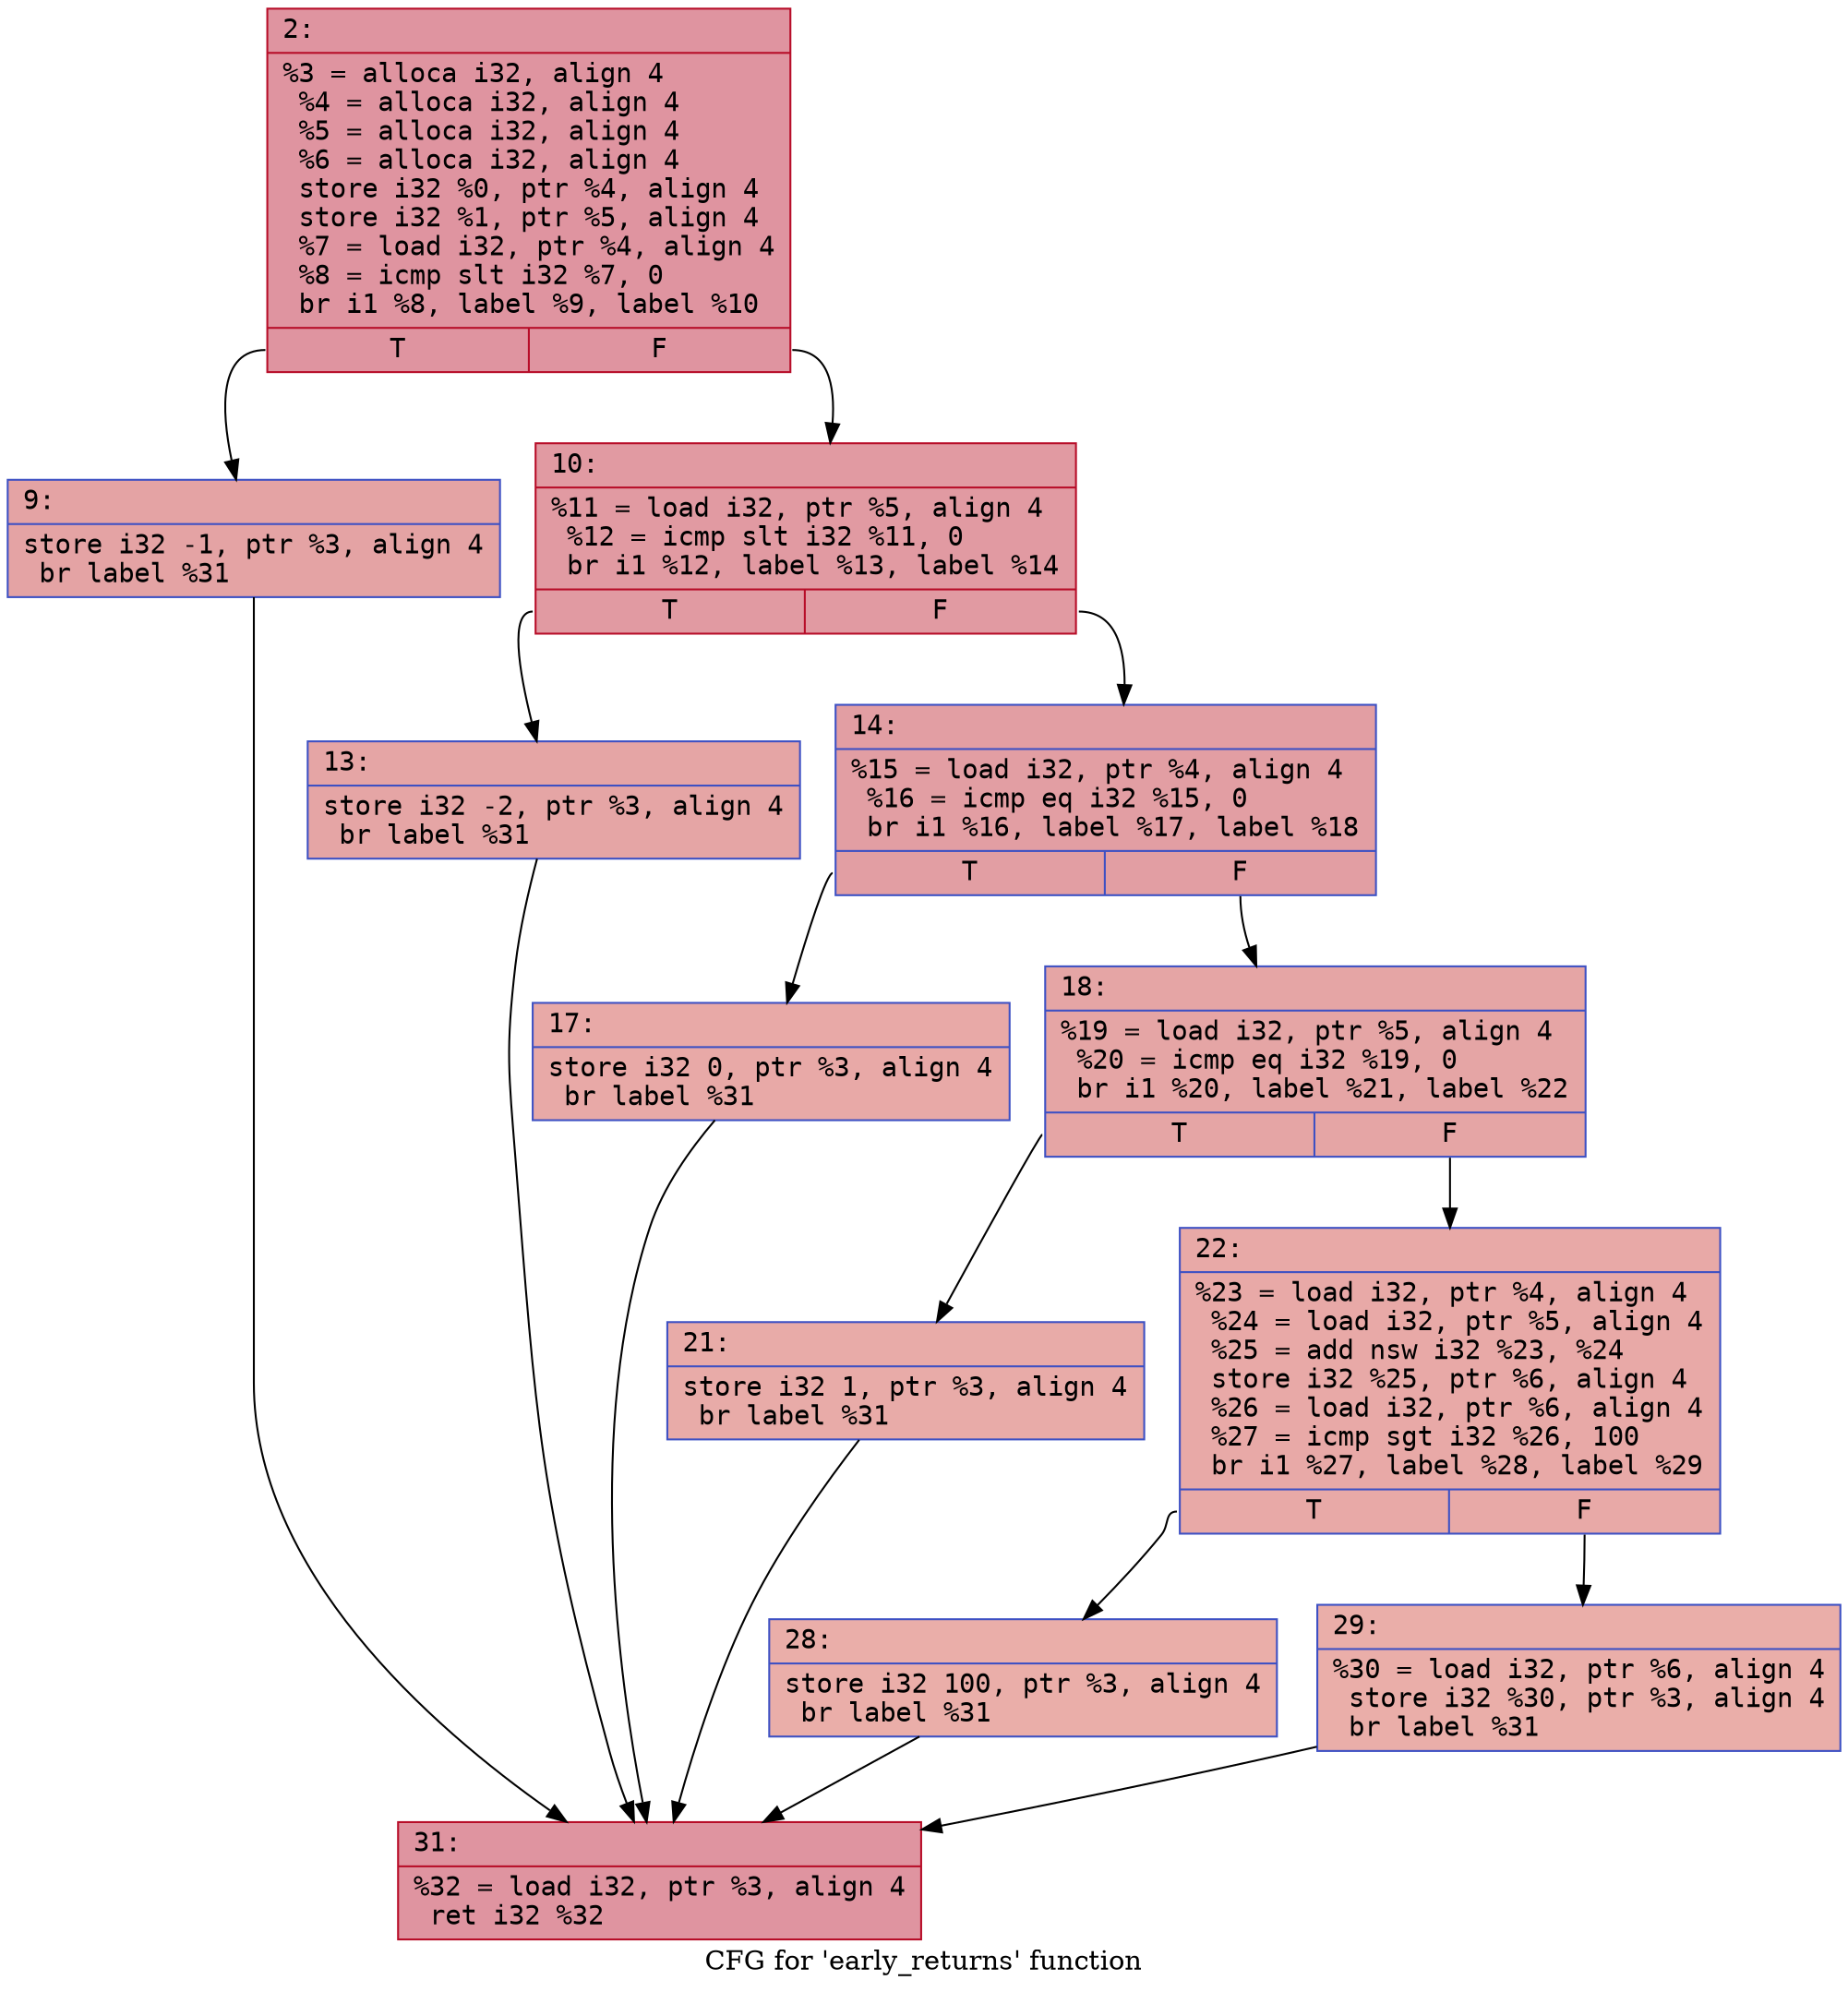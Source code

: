 digraph "CFG for 'early_returns' function" {
	label="CFG for 'early_returns' function";

	Node0x648018c073f0 [shape=record,color="#b70d28ff", style=filled, fillcolor="#b70d2870" fontname="Courier",label="{2:\l|  %3 = alloca i32, align 4\l  %4 = alloca i32, align 4\l  %5 = alloca i32, align 4\l  %6 = alloca i32, align 4\l  store i32 %0, ptr %4, align 4\l  store i32 %1, ptr %5, align 4\l  %7 = load i32, ptr %4, align 4\l  %8 = icmp slt i32 %7, 0\l  br i1 %8, label %9, label %10\l|{<s0>T|<s1>F}}"];
	Node0x648018c073f0:s0 -> Node0x648018c6cdb0;
	Node0x648018c073f0:s1 -> Node0x648018c6ce10;
	Node0x648018c6cdb0 [shape=record,color="#3d50c3ff", style=filled, fillcolor="#c32e3170" fontname="Courier",label="{9:\l|  store i32 -1, ptr %3, align 4\l  br label %31\l}"];
	Node0x648018c6cdb0 -> Node0x648018c6d640;
	Node0x648018c6ce10 [shape=record,color="#b70d28ff", style=filled, fillcolor="#bb1b2c70" fontname="Courier",label="{10:\l|  %11 = load i32, ptr %5, align 4\l  %12 = icmp slt i32 %11, 0\l  br i1 %12, label %13, label %14\l|{<s0>T|<s1>F}}"];
	Node0x648018c6ce10:s0 -> Node0x648018c6d790;
	Node0x648018c6ce10:s1 -> Node0x648018c6d7f0;
	Node0x648018c6d790 [shape=record,color="#3d50c3ff", style=filled, fillcolor="#c5333470" fontname="Courier",label="{13:\l|  store i32 -2, ptr %3, align 4\l  br label %31\l}"];
	Node0x648018c6d790 -> Node0x648018c6d640;
	Node0x648018c6d7f0 [shape=record,color="#3d50c3ff", style=filled, fillcolor="#be242e70" fontname="Courier",label="{14:\l|  %15 = load i32, ptr %4, align 4\l  %16 = icmp eq i32 %15, 0\l  br i1 %16, label %17, label %18\l|{<s0>T|<s1>F}}"];
	Node0x648018c6d7f0:s0 -> Node0x648018c6db00;
	Node0x648018c6d7f0:s1 -> Node0x648018c6db60;
	Node0x648018c6db00 [shape=record,color="#3d50c3ff", style=filled, fillcolor="#ca3b3770" fontname="Courier",label="{17:\l|  store i32 0, ptr %3, align 4\l  br label %31\l}"];
	Node0x648018c6db00 -> Node0x648018c6d640;
	Node0x648018c6db60 [shape=record,color="#3d50c3ff", style=filled, fillcolor="#c5333470" fontname="Courier",label="{18:\l|  %19 = load i32, ptr %5, align 4\l  %20 = icmp eq i32 %19, 0\l  br i1 %20, label %21, label %22\l|{<s0>T|<s1>F}}"];
	Node0x648018c6db60:s0 -> Node0x648018c6de00;
	Node0x648018c6db60:s1 -> Node0x648018c6de60;
	Node0x648018c6de00 [shape=record,color="#3d50c3ff", style=filled, fillcolor="#cc403a70" fontname="Courier",label="{21:\l|  store i32 1, ptr %3, align 4\l  br label %31\l}"];
	Node0x648018c6de00 -> Node0x648018c6d640;
	Node0x648018c6de60 [shape=record,color="#3d50c3ff", style=filled, fillcolor="#ca3b3770" fontname="Courier",label="{22:\l|  %23 = load i32, ptr %4, align 4\l  %24 = load i32, ptr %5, align 4\l  %25 = add nsw i32 %23, %24\l  store i32 %25, ptr %6, align 4\l  %26 = load i32, ptr %6, align 4\l  %27 = icmp sgt i32 %26, 100\l  br i1 %27, label %28, label %29\l|{<s0>T|<s1>F}}"];
	Node0x648018c6de60:s0 -> Node0x648018c6e2d0;
	Node0x648018c6de60:s1 -> Node0x648018c6e330;
	Node0x648018c6e2d0 [shape=record,color="#3d50c3ff", style=filled, fillcolor="#d0473d70" fontname="Courier",label="{28:\l|  store i32 100, ptr %3, align 4\l  br label %31\l}"];
	Node0x648018c6e2d0 -> Node0x648018c6d640;
	Node0x648018c6e330 [shape=record,color="#3d50c3ff", style=filled, fillcolor="#d0473d70" fontname="Courier",label="{29:\l|  %30 = load i32, ptr %6, align 4\l  store i32 %30, ptr %3, align 4\l  br label %31\l}"];
	Node0x648018c6e330 -> Node0x648018c6d640;
	Node0x648018c6d640 [shape=record,color="#b70d28ff", style=filled, fillcolor="#b70d2870" fontname="Courier",label="{31:\l|  %32 = load i32, ptr %3, align 4\l  ret i32 %32\l}"];
}
